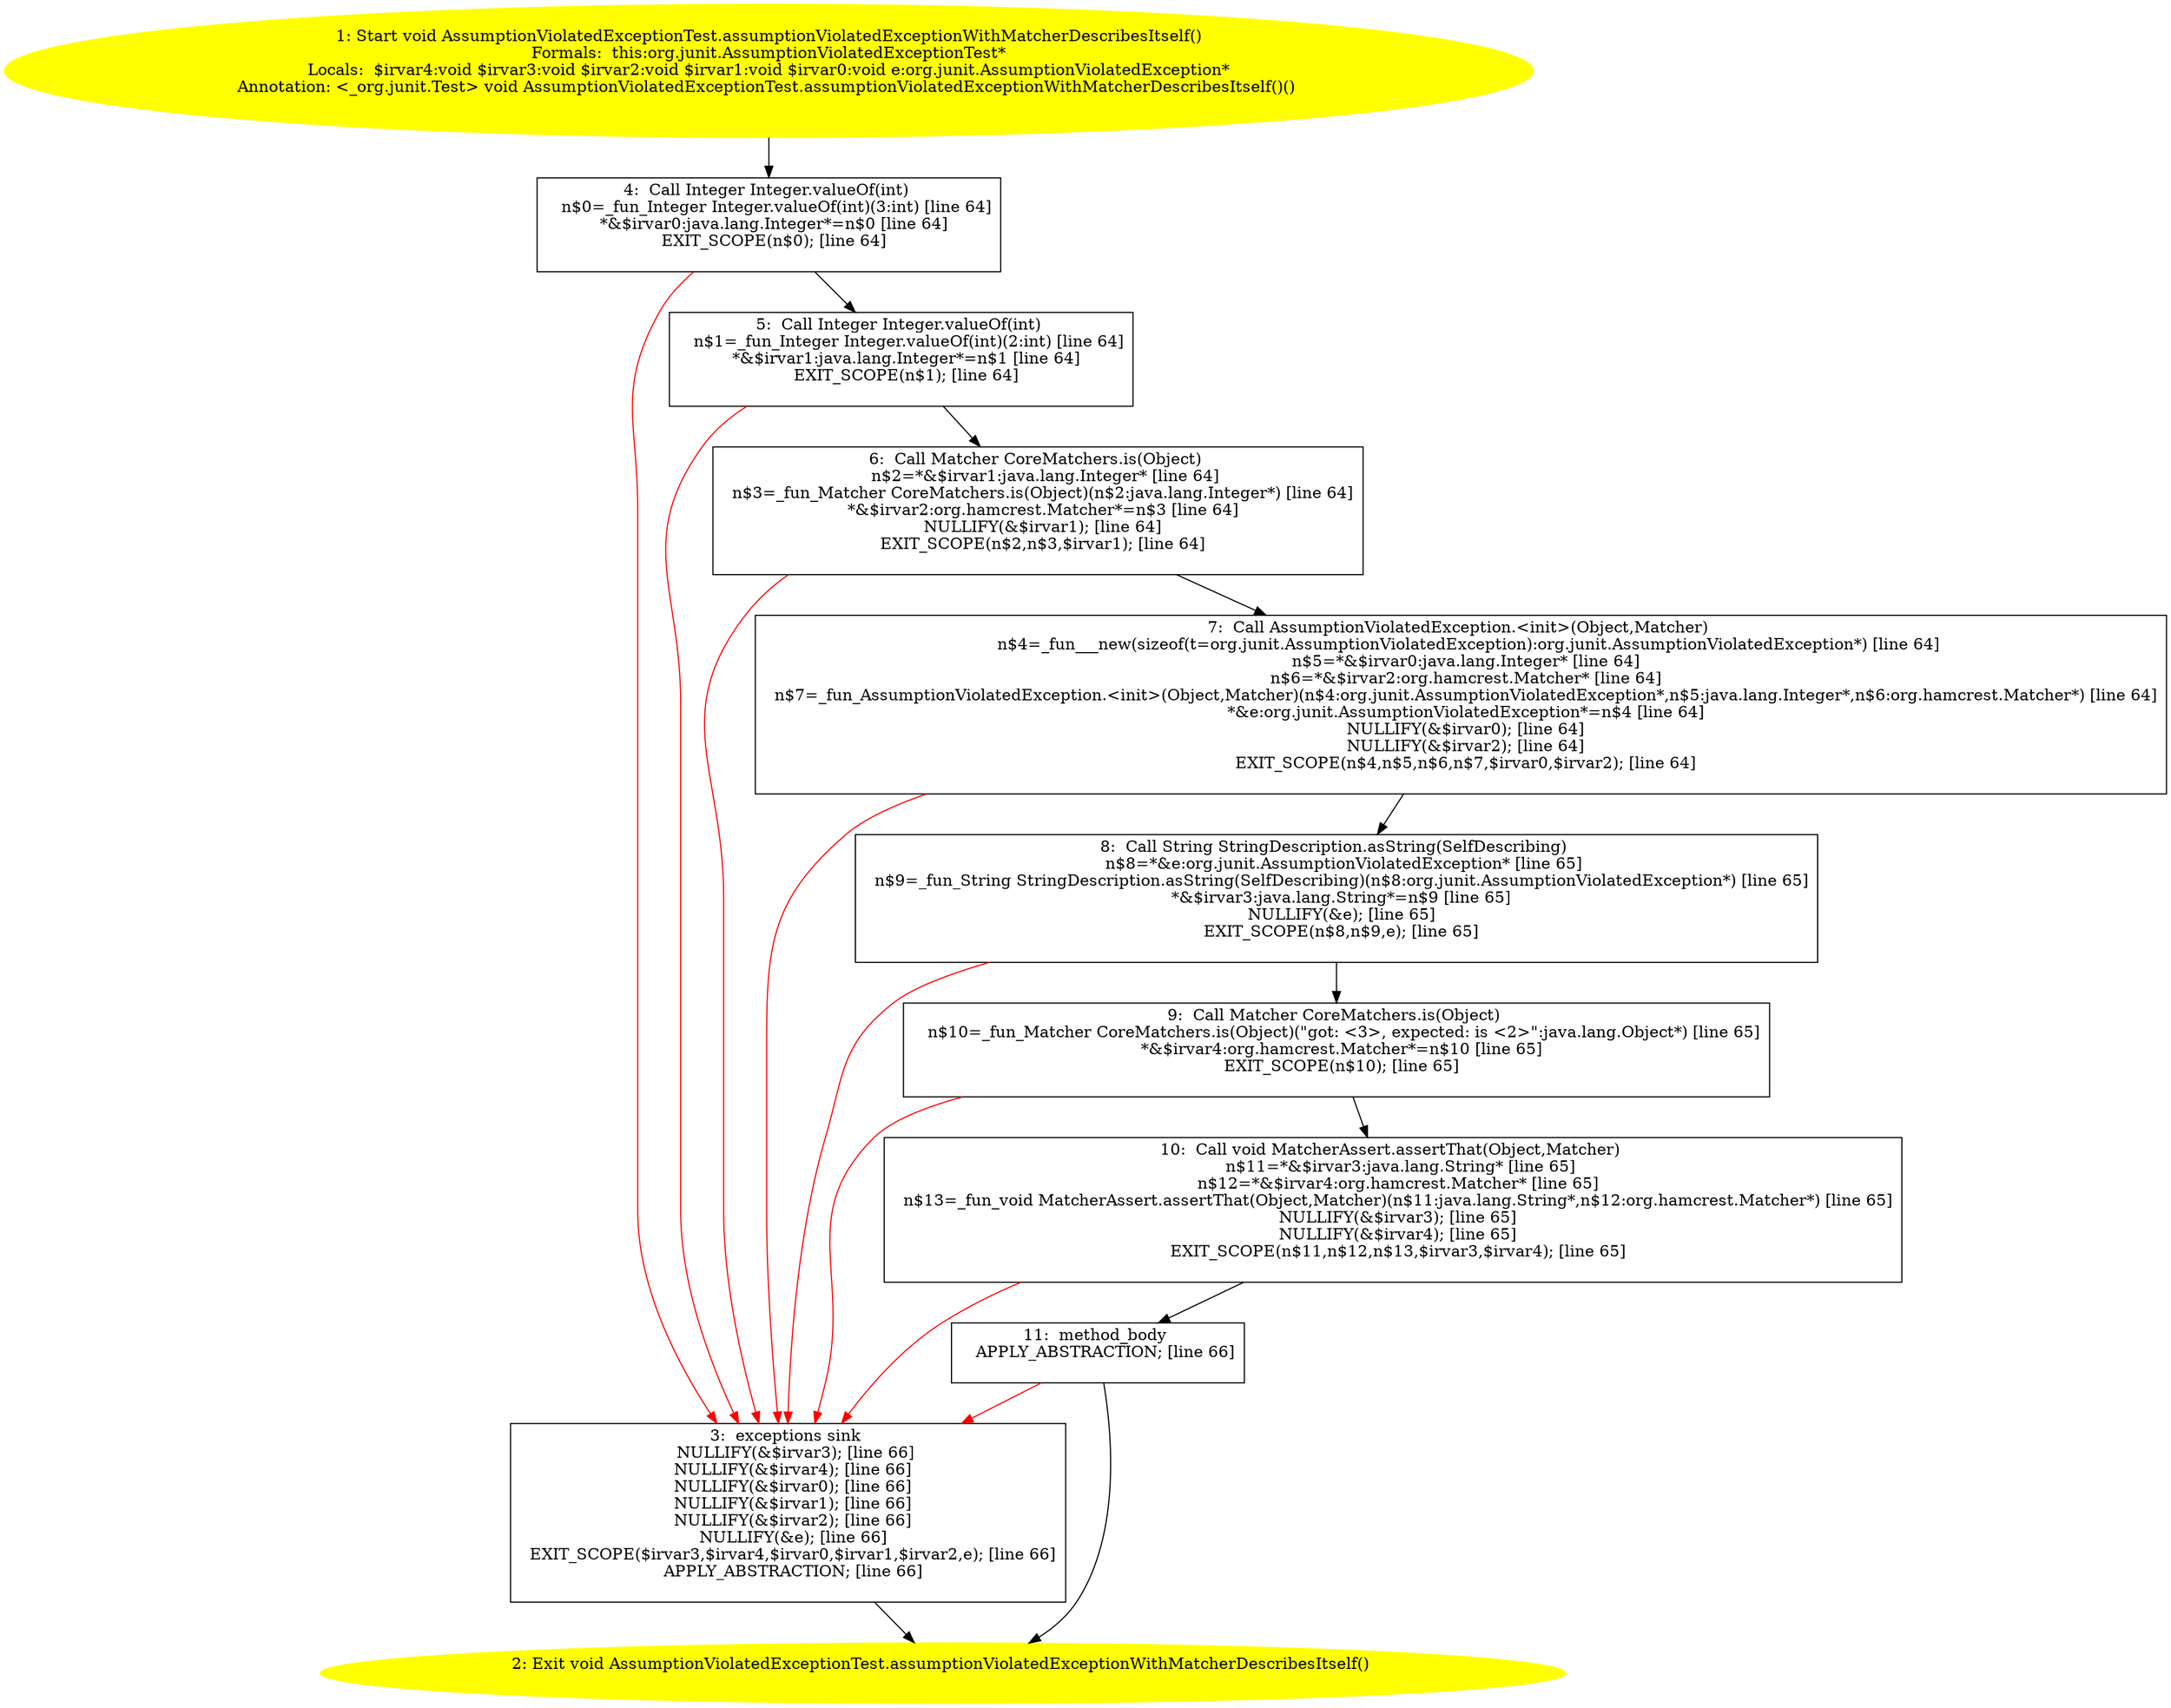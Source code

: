 /* @generated */
digraph cfg {
"org.junit.AssumptionViolatedExceptionTest.assumptionViolatedExceptionWithMatcherDescribesItself():vo.cdda9abb1b3987d4a0825d6f04f4b80f_1" [label="1: Start void AssumptionViolatedExceptionTest.assumptionViolatedExceptionWithMatcherDescribesItself()\nFormals:  this:org.junit.AssumptionViolatedExceptionTest*\nLocals:  $irvar4:void $irvar3:void $irvar2:void $irvar1:void $irvar0:void e:org.junit.AssumptionViolatedException*\nAnnotation: <_org.junit.Test> void AssumptionViolatedExceptionTest.assumptionViolatedExceptionWithMatcherDescribesItself()() \n  " color=yellow style=filled]
	

	 "org.junit.AssumptionViolatedExceptionTest.assumptionViolatedExceptionWithMatcherDescribesItself():vo.cdda9abb1b3987d4a0825d6f04f4b80f_1" -> "org.junit.AssumptionViolatedExceptionTest.assumptionViolatedExceptionWithMatcherDescribesItself():vo.cdda9abb1b3987d4a0825d6f04f4b80f_4" ;
"org.junit.AssumptionViolatedExceptionTest.assumptionViolatedExceptionWithMatcherDescribesItself():vo.cdda9abb1b3987d4a0825d6f04f4b80f_2" [label="2: Exit void AssumptionViolatedExceptionTest.assumptionViolatedExceptionWithMatcherDescribesItself() \n  " color=yellow style=filled]
	

"org.junit.AssumptionViolatedExceptionTest.assumptionViolatedExceptionWithMatcherDescribesItself():vo.cdda9abb1b3987d4a0825d6f04f4b80f_3" [label="3:  exceptions sink \n   NULLIFY(&$irvar3); [line 66]\n  NULLIFY(&$irvar4); [line 66]\n  NULLIFY(&$irvar0); [line 66]\n  NULLIFY(&$irvar1); [line 66]\n  NULLIFY(&$irvar2); [line 66]\n  NULLIFY(&e); [line 66]\n  EXIT_SCOPE($irvar3,$irvar4,$irvar0,$irvar1,$irvar2,e); [line 66]\n  APPLY_ABSTRACTION; [line 66]\n " shape="box"]
	

	 "org.junit.AssumptionViolatedExceptionTest.assumptionViolatedExceptionWithMatcherDescribesItself():vo.cdda9abb1b3987d4a0825d6f04f4b80f_3" -> "org.junit.AssumptionViolatedExceptionTest.assumptionViolatedExceptionWithMatcherDescribesItself():vo.cdda9abb1b3987d4a0825d6f04f4b80f_2" ;
"org.junit.AssumptionViolatedExceptionTest.assumptionViolatedExceptionWithMatcherDescribesItself():vo.cdda9abb1b3987d4a0825d6f04f4b80f_4" [label="4:  Call Integer Integer.valueOf(int) \n   n$0=_fun_Integer Integer.valueOf(int)(3:int) [line 64]\n  *&$irvar0:java.lang.Integer*=n$0 [line 64]\n  EXIT_SCOPE(n$0); [line 64]\n " shape="box"]
	

	 "org.junit.AssumptionViolatedExceptionTest.assumptionViolatedExceptionWithMatcherDescribesItself():vo.cdda9abb1b3987d4a0825d6f04f4b80f_4" -> "org.junit.AssumptionViolatedExceptionTest.assumptionViolatedExceptionWithMatcherDescribesItself():vo.cdda9abb1b3987d4a0825d6f04f4b80f_5" ;
	 "org.junit.AssumptionViolatedExceptionTest.assumptionViolatedExceptionWithMatcherDescribesItself():vo.cdda9abb1b3987d4a0825d6f04f4b80f_4" -> "org.junit.AssumptionViolatedExceptionTest.assumptionViolatedExceptionWithMatcherDescribesItself():vo.cdda9abb1b3987d4a0825d6f04f4b80f_3" [color="red" ];
"org.junit.AssumptionViolatedExceptionTest.assumptionViolatedExceptionWithMatcherDescribesItself():vo.cdda9abb1b3987d4a0825d6f04f4b80f_5" [label="5:  Call Integer Integer.valueOf(int) \n   n$1=_fun_Integer Integer.valueOf(int)(2:int) [line 64]\n  *&$irvar1:java.lang.Integer*=n$1 [line 64]\n  EXIT_SCOPE(n$1); [line 64]\n " shape="box"]
	

	 "org.junit.AssumptionViolatedExceptionTest.assumptionViolatedExceptionWithMatcherDescribesItself():vo.cdda9abb1b3987d4a0825d6f04f4b80f_5" -> "org.junit.AssumptionViolatedExceptionTest.assumptionViolatedExceptionWithMatcherDescribesItself():vo.cdda9abb1b3987d4a0825d6f04f4b80f_6" ;
	 "org.junit.AssumptionViolatedExceptionTest.assumptionViolatedExceptionWithMatcherDescribesItself():vo.cdda9abb1b3987d4a0825d6f04f4b80f_5" -> "org.junit.AssumptionViolatedExceptionTest.assumptionViolatedExceptionWithMatcherDescribesItself():vo.cdda9abb1b3987d4a0825d6f04f4b80f_3" [color="red" ];
"org.junit.AssumptionViolatedExceptionTest.assumptionViolatedExceptionWithMatcherDescribesItself():vo.cdda9abb1b3987d4a0825d6f04f4b80f_6" [label="6:  Call Matcher CoreMatchers.is(Object) \n   n$2=*&$irvar1:java.lang.Integer* [line 64]\n  n$3=_fun_Matcher CoreMatchers.is(Object)(n$2:java.lang.Integer*) [line 64]\n  *&$irvar2:org.hamcrest.Matcher*=n$3 [line 64]\n  NULLIFY(&$irvar1); [line 64]\n  EXIT_SCOPE(n$2,n$3,$irvar1); [line 64]\n " shape="box"]
	

	 "org.junit.AssumptionViolatedExceptionTest.assumptionViolatedExceptionWithMatcherDescribesItself():vo.cdda9abb1b3987d4a0825d6f04f4b80f_6" -> "org.junit.AssumptionViolatedExceptionTest.assumptionViolatedExceptionWithMatcherDescribesItself():vo.cdda9abb1b3987d4a0825d6f04f4b80f_7" ;
	 "org.junit.AssumptionViolatedExceptionTest.assumptionViolatedExceptionWithMatcherDescribesItself():vo.cdda9abb1b3987d4a0825d6f04f4b80f_6" -> "org.junit.AssumptionViolatedExceptionTest.assumptionViolatedExceptionWithMatcherDescribesItself():vo.cdda9abb1b3987d4a0825d6f04f4b80f_3" [color="red" ];
"org.junit.AssumptionViolatedExceptionTest.assumptionViolatedExceptionWithMatcherDescribesItself():vo.cdda9abb1b3987d4a0825d6f04f4b80f_7" [label="7:  Call AssumptionViolatedException.<init>(Object,Matcher) \n   n$4=_fun___new(sizeof(t=org.junit.AssumptionViolatedException):org.junit.AssumptionViolatedException*) [line 64]\n  n$5=*&$irvar0:java.lang.Integer* [line 64]\n  n$6=*&$irvar2:org.hamcrest.Matcher* [line 64]\n  n$7=_fun_AssumptionViolatedException.<init>(Object,Matcher)(n$4:org.junit.AssumptionViolatedException*,n$5:java.lang.Integer*,n$6:org.hamcrest.Matcher*) [line 64]\n  *&e:org.junit.AssumptionViolatedException*=n$4 [line 64]\n  NULLIFY(&$irvar0); [line 64]\n  NULLIFY(&$irvar2); [line 64]\n  EXIT_SCOPE(n$4,n$5,n$6,n$7,$irvar0,$irvar2); [line 64]\n " shape="box"]
	

	 "org.junit.AssumptionViolatedExceptionTest.assumptionViolatedExceptionWithMatcherDescribesItself():vo.cdda9abb1b3987d4a0825d6f04f4b80f_7" -> "org.junit.AssumptionViolatedExceptionTest.assumptionViolatedExceptionWithMatcherDescribesItself():vo.cdda9abb1b3987d4a0825d6f04f4b80f_8" ;
	 "org.junit.AssumptionViolatedExceptionTest.assumptionViolatedExceptionWithMatcherDescribesItself():vo.cdda9abb1b3987d4a0825d6f04f4b80f_7" -> "org.junit.AssumptionViolatedExceptionTest.assumptionViolatedExceptionWithMatcherDescribesItself():vo.cdda9abb1b3987d4a0825d6f04f4b80f_3" [color="red" ];
"org.junit.AssumptionViolatedExceptionTest.assumptionViolatedExceptionWithMatcherDescribesItself():vo.cdda9abb1b3987d4a0825d6f04f4b80f_8" [label="8:  Call String StringDescription.asString(SelfDescribing) \n   n$8=*&e:org.junit.AssumptionViolatedException* [line 65]\n  n$9=_fun_String StringDescription.asString(SelfDescribing)(n$8:org.junit.AssumptionViolatedException*) [line 65]\n  *&$irvar3:java.lang.String*=n$9 [line 65]\n  NULLIFY(&e); [line 65]\n  EXIT_SCOPE(n$8,n$9,e); [line 65]\n " shape="box"]
	

	 "org.junit.AssumptionViolatedExceptionTest.assumptionViolatedExceptionWithMatcherDescribesItself():vo.cdda9abb1b3987d4a0825d6f04f4b80f_8" -> "org.junit.AssumptionViolatedExceptionTest.assumptionViolatedExceptionWithMatcherDescribesItself():vo.cdda9abb1b3987d4a0825d6f04f4b80f_9" ;
	 "org.junit.AssumptionViolatedExceptionTest.assumptionViolatedExceptionWithMatcherDescribesItself():vo.cdda9abb1b3987d4a0825d6f04f4b80f_8" -> "org.junit.AssumptionViolatedExceptionTest.assumptionViolatedExceptionWithMatcherDescribesItself():vo.cdda9abb1b3987d4a0825d6f04f4b80f_3" [color="red" ];
"org.junit.AssumptionViolatedExceptionTest.assumptionViolatedExceptionWithMatcherDescribesItself():vo.cdda9abb1b3987d4a0825d6f04f4b80f_9" [label="9:  Call Matcher CoreMatchers.is(Object) \n   n$10=_fun_Matcher CoreMatchers.is(Object)(\"got: <3>, expected: is <2>\":java.lang.Object*) [line 65]\n  *&$irvar4:org.hamcrest.Matcher*=n$10 [line 65]\n  EXIT_SCOPE(n$10); [line 65]\n " shape="box"]
	

	 "org.junit.AssumptionViolatedExceptionTest.assumptionViolatedExceptionWithMatcherDescribesItself():vo.cdda9abb1b3987d4a0825d6f04f4b80f_9" -> "org.junit.AssumptionViolatedExceptionTest.assumptionViolatedExceptionWithMatcherDescribesItself():vo.cdda9abb1b3987d4a0825d6f04f4b80f_10" ;
	 "org.junit.AssumptionViolatedExceptionTest.assumptionViolatedExceptionWithMatcherDescribesItself():vo.cdda9abb1b3987d4a0825d6f04f4b80f_9" -> "org.junit.AssumptionViolatedExceptionTest.assumptionViolatedExceptionWithMatcherDescribesItself():vo.cdda9abb1b3987d4a0825d6f04f4b80f_3" [color="red" ];
"org.junit.AssumptionViolatedExceptionTest.assumptionViolatedExceptionWithMatcherDescribesItself():vo.cdda9abb1b3987d4a0825d6f04f4b80f_10" [label="10:  Call void MatcherAssert.assertThat(Object,Matcher) \n   n$11=*&$irvar3:java.lang.String* [line 65]\n  n$12=*&$irvar4:org.hamcrest.Matcher* [line 65]\n  n$13=_fun_void MatcherAssert.assertThat(Object,Matcher)(n$11:java.lang.String*,n$12:org.hamcrest.Matcher*) [line 65]\n  NULLIFY(&$irvar3); [line 65]\n  NULLIFY(&$irvar4); [line 65]\n  EXIT_SCOPE(n$11,n$12,n$13,$irvar3,$irvar4); [line 65]\n " shape="box"]
	

	 "org.junit.AssumptionViolatedExceptionTest.assumptionViolatedExceptionWithMatcherDescribesItself():vo.cdda9abb1b3987d4a0825d6f04f4b80f_10" -> "org.junit.AssumptionViolatedExceptionTest.assumptionViolatedExceptionWithMatcherDescribesItself():vo.cdda9abb1b3987d4a0825d6f04f4b80f_11" ;
	 "org.junit.AssumptionViolatedExceptionTest.assumptionViolatedExceptionWithMatcherDescribesItself():vo.cdda9abb1b3987d4a0825d6f04f4b80f_10" -> "org.junit.AssumptionViolatedExceptionTest.assumptionViolatedExceptionWithMatcherDescribesItself():vo.cdda9abb1b3987d4a0825d6f04f4b80f_3" [color="red" ];
"org.junit.AssumptionViolatedExceptionTest.assumptionViolatedExceptionWithMatcherDescribesItself():vo.cdda9abb1b3987d4a0825d6f04f4b80f_11" [label="11:  method_body \n   APPLY_ABSTRACTION; [line 66]\n " shape="box"]
	

	 "org.junit.AssumptionViolatedExceptionTest.assumptionViolatedExceptionWithMatcherDescribesItself():vo.cdda9abb1b3987d4a0825d6f04f4b80f_11" -> "org.junit.AssumptionViolatedExceptionTest.assumptionViolatedExceptionWithMatcherDescribesItself():vo.cdda9abb1b3987d4a0825d6f04f4b80f_2" ;
	 "org.junit.AssumptionViolatedExceptionTest.assumptionViolatedExceptionWithMatcherDescribesItself():vo.cdda9abb1b3987d4a0825d6f04f4b80f_11" -> "org.junit.AssumptionViolatedExceptionTest.assumptionViolatedExceptionWithMatcherDescribesItself():vo.cdda9abb1b3987d4a0825d6f04f4b80f_3" [color="red" ];
}
